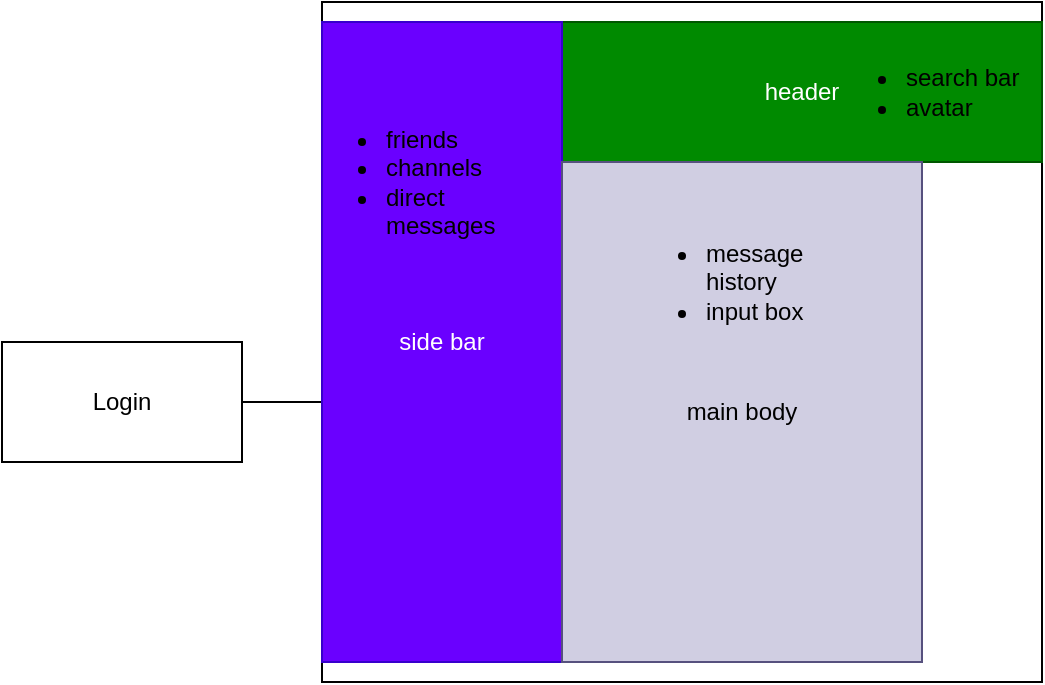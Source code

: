 <mxfile>
    <diagram id="hAnp-cAJ_cbQ0bjhc2yA" name="Page-1">
        <mxGraphModel dx="557" dy="451" grid="1" gridSize="10" guides="1" tooltips="1" connect="1" arrows="1" fold="1" page="1" pageScale="1" pageWidth="850" pageHeight="1100" math="0" shadow="0">
            <root>
                <mxCell id="0"/>
                <mxCell id="1" parent="0"/>
                <mxCell id="2" value="Login" style="rounded=0;whiteSpace=wrap;html=1;" parent="1" vertex="1">
                    <mxGeometry x="100" y="170" width="120" height="60" as="geometry"/>
                </mxCell>
                <mxCell id="3" value="" style="endArrow=classic;html=1;exitX=1;exitY=0.5;exitDx=0;exitDy=0;" parent="1" source="2" edge="1">
                    <mxGeometry width="50" height="50" relative="1" as="geometry">
                        <mxPoint x="370" y="260" as="sourcePoint"/>
                        <mxPoint x="280" y="200" as="targetPoint"/>
                        <Array as="points"/>
                    </mxGeometry>
                </mxCell>
                <mxCell id="4" value="home page&amp;nbsp;" style="rounded=0;whiteSpace=wrap;html=1;" parent="1" vertex="1">
                    <mxGeometry x="260" width="360" height="340" as="geometry"/>
                </mxCell>
                <mxCell id="5" value="header" style="rounded=0;whiteSpace=wrap;html=1;fillColor=#008a00;fontColor=#ffffff;strokeColor=#005700;" parent="1" vertex="1">
                    <mxGeometry x="380" y="10" width="240" height="70" as="geometry"/>
                </mxCell>
                <mxCell id="6" value="side bar" style="rounded=0;whiteSpace=wrap;html=1;fillColor=#6a00ff;fontColor=#ffffff;strokeColor=#3700CC;" parent="1" vertex="1">
                    <mxGeometry x="260" y="10" width="120" height="320" as="geometry"/>
                </mxCell>
                <mxCell id="7" value="main body" style="rounded=0;whiteSpace=wrap;html=1;fillColor=#d0cee2;strokeColor=#56517e;fontColor=#000000;" parent="1" vertex="1">
                    <mxGeometry x="380" y="80" width="180" height="250" as="geometry"/>
                </mxCell>
                <mxCell id="9" value="&lt;ul&gt;&lt;li&gt;search bar&lt;/li&gt;&lt;li&gt;avatar&lt;/li&gt;&lt;/ul&gt;" style="text;strokeColor=none;fillColor=none;html=1;whiteSpace=wrap;verticalAlign=middle;overflow=hidden;" parent="1" vertex="1">
                    <mxGeometry x="510" y="5" width="100" height="80" as="geometry"/>
                </mxCell>
                <mxCell id="10" value="&lt;ul&gt;&lt;li&gt;friends&lt;/li&gt;&lt;li&gt;channels&lt;/li&gt;&lt;li&gt;direct messages&lt;/li&gt;&lt;/ul&gt;" style="text;strokeColor=none;fillColor=none;html=1;whiteSpace=wrap;verticalAlign=middle;overflow=hidden;" parent="1" vertex="1">
                    <mxGeometry x="250" y="40" width="100" height="100" as="geometry"/>
                </mxCell>
                <mxCell id="11" value="&lt;ul&gt;&lt;li&gt;message history&lt;/li&gt;&lt;li&gt;input box&lt;/li&gt;&lt;/ul&gt;" style="text;strokeColor=none;fillColor=none;html=1;whiteSpace=wrap;verticalAlign=middle;overflow=hidden;fontColor=#000000;" parent="1" vertex="1">
                    <mxGeometry x="410" y="100" width="100" height="80" as="geometry"/>
                </mxCell>
            </root>
        </mxGraphModel>
    </diagram>
</mxfile>